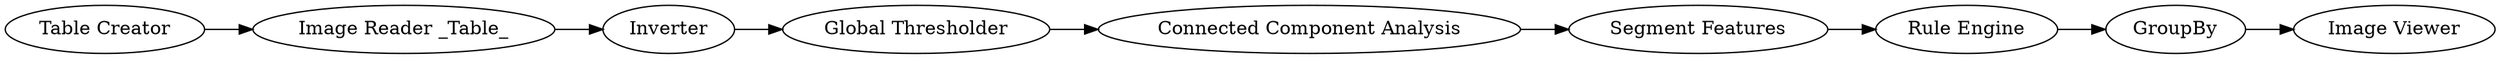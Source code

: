 digraph {
	7 -> 8
	4 -> 5
	8 -> 9
	3 -> 4
	5 -> 6
	1 -> 2
	2 -> 3
	6 -> 7
	5 [label="Connected Component Analysis"]
	1 [label="Table Creator"]
	7 [label="Rule Engine"]
	9 [label="Image Viewer"]
	4 [label="Global Thresholder"]
	6 [label="Segment Features"]
	8 [label=GroupBy]
	3 [label=Inverter]
	2 [label="Image Reader _Table_"]
	rankdir=LR
}
